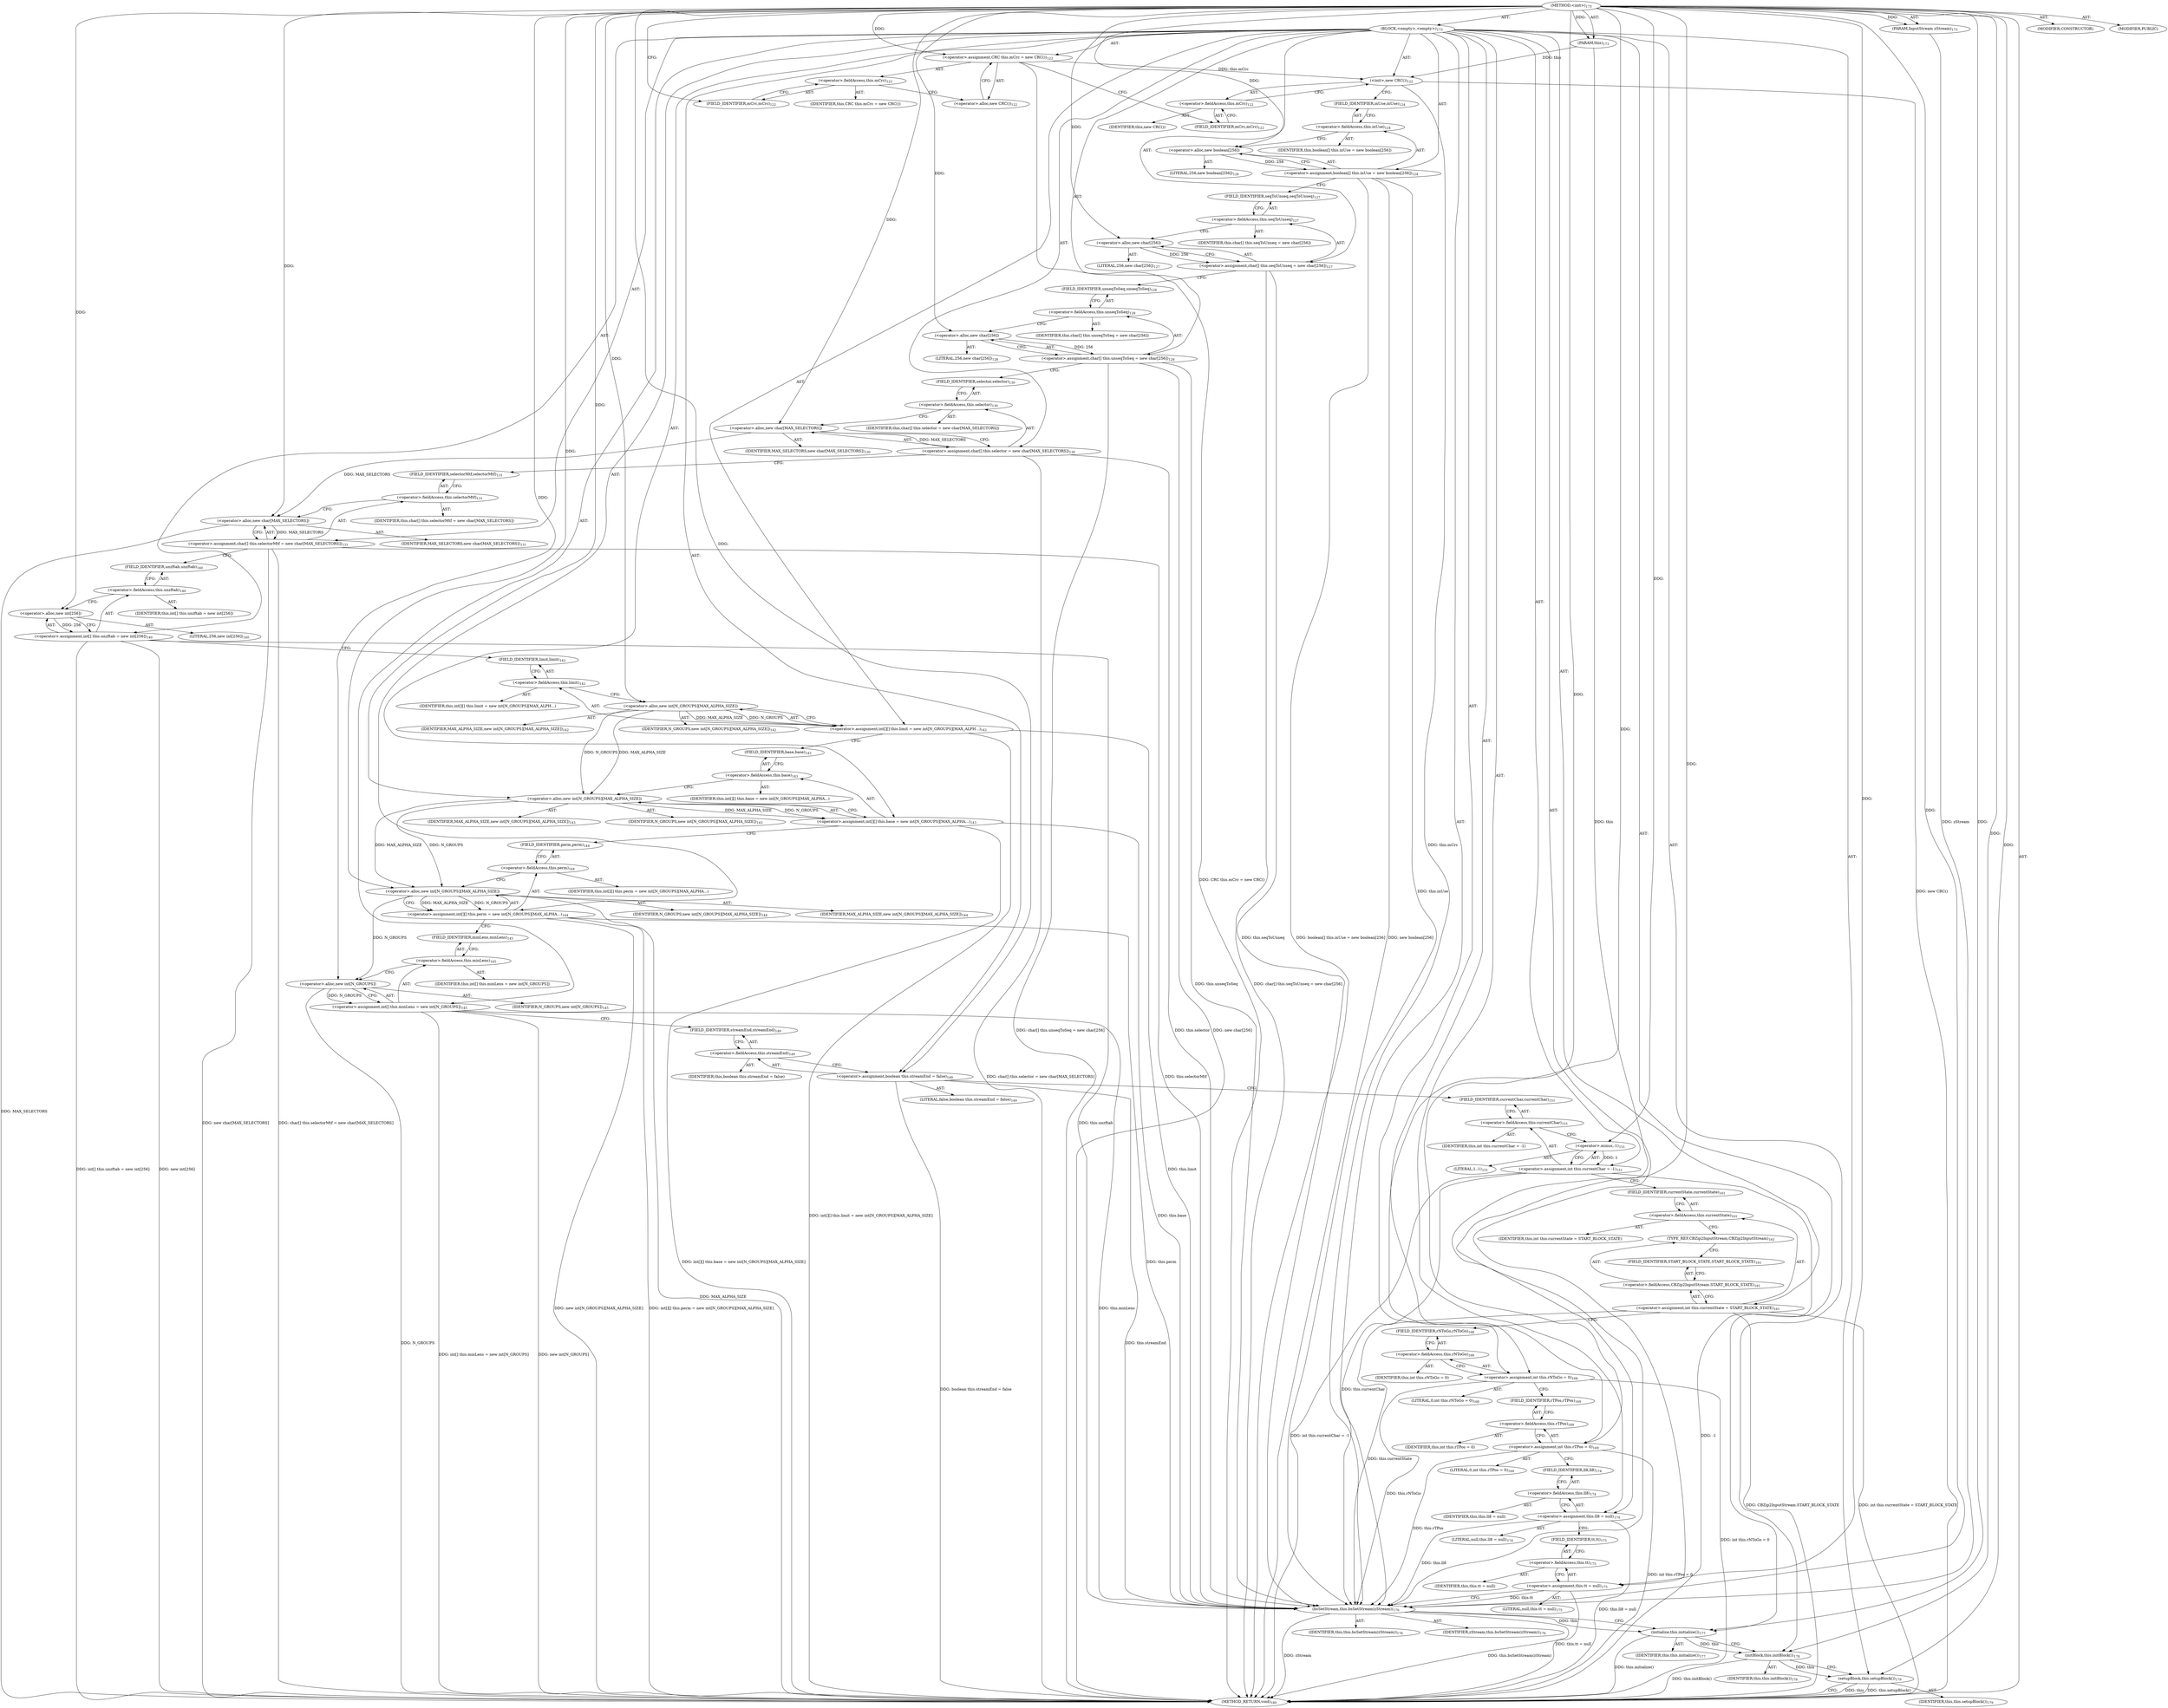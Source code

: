 digraph "&lt;init&gt;" {  
"111669149701" [label = <(METHOD,&lt;init&gt;)<SUB>173</SUB>> ]
"115964117010" [label = <(PARAM,this)<SUB>173</SUB>> ]
"115964117012" [label = <(PARAM,InputStream zStream)<SUB>173</SUB>> ]
"25769803783" [label = <(BLOCK,&lt;empty&gt;,&lt;empty&gt;)<SUB>173</SUB>> ]
"30064771096" [label = <(&lt;operator&gt;.assignment,CRC this.mCrc = new CRC())<SUB>122</SUB>> ]
"30064771097" [label = <(&lt;operator&gt;.fieldAccess,this.mCrc)<SUB>122</SUB>> ]
"68719476816" [label = <(IDENTIFIER,this,CRC this.mCrc = new CRC())> ]
"55834574856" [label = <(FIELD_IDENTIFIER,mCrc,mCrc)<SUB>122</SUB>> ]
"30064771098" [label = <(&lt;operator&gt;.alloc,new CRC())<SUB>122</SUB>> ]
"30064771099" [label = <(&lt;init&gt;,new CRC())<SUB>122</SUB>> ]
"30064771100" [label = <(&lt;operator&gt;.fieldAccess,this.mCrc)<SUB>122</SUB>> ]
"68719476817" [label = <(IDENTIFIER,this,new CRC())> ]
"55834574857" [label = <(FIELD_IDENTIFIER,mCrc,mCrc)<SUB>122</SUB>> ]
"30064771101" [label = <(&lt;operator&gt;.assignment,boolean[] this.inUse = new boolean[256])<SUB>124</SUB>> ]
"30064771102" [label = <(&lt;operator&gt;.fieldAccess,this.inUse)<SUB>124</SUB>> ]
"68719476818" [label = <(IDENTIFIER,this,boolean[] this.inUse = new boolean[256])> ]
"55834574858" [label = <(FIELD_IDENTIFIER,inUse,inUse)<SUB>124</SUB>> ]
"30064771103" [label = <(&lt;operator&gt;.alloc,new boolean[256])> ]
"90194313220" [label = <(LITERAL,256,new boolean[256])<SUB>124</SUB>> ]
"30064771104" [label = <(&lt;operator&gt;.assignment,char[] this.seqToUnseq = new char[256])<SUB>127</SUB>> ]
"30064771105" [label = <(&lt;operator&gt;.fieldAccess,this.seqToUnseq)<SUB>127</SUB>> ]
"68719476819" [label = <(IDENTIFIER,this,char[] this.seqToUnseq = new char[256])> ]
"55834574859" [label = <(FIELD_IDENTIFIER,seqToUnseq,seqToUnseq)<SUB>127</SUB>> ]
"30064771106" [label = <(&lt;operator&gt;.alloc,new char[256])> ]
"90194313221" [label = <(LITERAL,256,new char[256])<SUB>127</SUB>> ]
"30064771107" [label = <(&lt;operator&gt;.assignment,char[] this.unseqToSeq = new char[256])<SUB>128</SUB>> ]
"30064771108" [label = <(&lt;operator&gt;.fieldAccess,this.unseqToSeq)<SUB>128</SUB>> ]
"68719476820" [label = <(IDENTIFIER,this,char[] this.unseqToSeq = new char[256])> ]
"55834574860" [label = <(FIELD_IDENTIFIER,unseqToSeq,unseqToSeq)<SUB>128</SUB>> ]
"30064771109" [label = <(&lt;operator&gt;.alloc,new char[256])> ]
"90194313222" [label = <(LITERAL,256,new char[256])<SUB>128</SUB>> ]
"30064771110" [label = <(&lt;operator&gt;.assignment,char[] this.selector = new char[MAX_SELECTORS])<SUB>130</SUB>> ]
"30064771111" [label = <(&lt;operator&gt;.fieldAccess,this.selector)<SUB>130</SUB>> ]
"68719476821" [label = <(IDENTIFIER,this,char[] this.selector = new char[MAX_SELECTORS])> ]
"55834574861" [label = <(FIELD_IDENTIFIER,selector,selector)<SUB>130</SUB>> ]
"30064771112" [label = <(&lt;operator&gt;.alloc,new char[MAX_SELECTORS])> ]
"68719476822" [label = <(IDENTIFIER,MAX_SELECTORS,new char[MAX_SELECTORS])<SUB>130</SUB>> ]
"30064771113" [label = <(&lt;operator&gt;.assignment,char[] this.selectorMtf = new char[MAX_SELECTORS])<SUB>131</SUB>> ]
"30064771114" [label = <(&lt;operator&gt;.fieldAccess,this.selectorMtf)<SUB>131</SUB>> ]
"68719476823" [label = <(IDENTIFIER,this,char[] this.selectorMtf = new char[MAX_SELECTORS])> ]
"55834574862" [label = <(FIELD_IDENTIFIER,selectorMtf,selectorMtf)<SUB>131</SUB>> ]
"30064771115" [label = <(&lt;operator&gt;.alloc,new char[MAX_SELECTORS])> ]
"68719476824" [label = <(IDENTIFIER,MAX_SELECTORS,new char[MAX_SELECTORS])<SUB>131</SUB>> ]
"30064771116" [label = <(&lt;operator&gt;.assignment,int[] this.unzftab = new int[256])<SUB>140</SUB>> ]
"30064771117" [label = <(&lt;operator&gt;.fieldAccess,this.unzftab)<SUB>140</SUB>> ]
"68719476825" [label = <(IDENTIFIER,this,int[] this.unzftab = new int[256])> ]
"55834574863" [label = <(FIELD_IDENTIFIER,unzftab,unzftab)<SUB>140</SUB>> ]
"30064771118" [label = <(&lt;operator&gt;.alloc,new int[256])> ]
"90194313223" [label = <(LITERAL,256,new int[256])<SUB>140</SUB>> ]
"30064771119" [label = <(&lt;operator&gt;.assignment,int[][] this.limit = new int[N_GROUPS][MAX_ALPH...)<SUB>142</SUB>> ]
"30064771120" [label = <(&lt;operator&gt;.fieldAccess,this.limit)<SUB>142</SUB>> ]
"68719476826" [label = <(IDENTIFIER,this,int[][] this.limit = new int[N_GROUPS][MAX_ALPH...)> ]
"55834574864" [label = <(FIELD_IDENTIFIER,limit,limit)<SUB>142</SUB>> ]
"30064771121" [label = <(&lt;operator&gt;.alloc,new int[N_GROUPS][MAX_ALPHA_SIZE])> ]
"68719476827" [label = <(IDENTIFIER,N_GROUPS,new int[N_GROUPS][MAX_ALPHA_SIZE])<SUB>142</SUB>> ]
"68719476828" [label = <(IDENTIFIER,MAX_ALPHA_SIZE,new int[N_GROUPS][MAX_ALPHA_SIZE])<SUB>142</SUB>> ]
"30064771122" [label = <(&lt;operator&gt;.assignment,int[][] this.base = new int[N_GROUPS][MAX_ALPHA...)<SUB>143</SUB>> ]
"30064771123" [label = <(&lt;operator&gt;.fieldAccess,this.base)<SUB>143</SUB>> ]
"68719476829" [label = <(IDENTIFIER,this,int[][] this.base = new int[N_GROUPS][MAX_ALPHA...)> ]
"55834574865" [label = <(FIELD_IDENTIFIER,base,base)<SUB>143</SUB>> ]
"30064771124" [label = <(&lt;operator&gt;.alloc,new int[N_GROUPS][MAX_ALPHA_SIZE])> ]
"68719476830" [label = <(IDENTIFIER,N_GROUPS,new int[N_GROUPS][MAX_ALPHA_SIZE])<SUB>143</SUB>> ]
"68719476831" [label = <(IDENTIFIER,MAX_ALPHA_SIZE,new int[N_GROUPS][MAX_ALPHA_SIZE])<SUB>143</SUB>> ]
"30064771125" [label = <(&lt;operator&gt;.assignment,int[][] this.perm = new int[N_GROUPS][MAX_ALPHA...)<SUB>144</SUB>> ]
"30064771126" [label = <(&lt;operator&gt;.fieldAccess,this.perm)<SUB>144</SUB>> ]
"68719476832" [label = <(IDENTIFIER,this,int[][] this.perm = new int[N_GROUPS][MAX_ALPHA...)> ]
"55834574866" [label = <(FIELD_IDENTIFIER,perm,perm)<SUB>144</SUB>> ]
"30064771127" [label = <(&lt;operator&gt;.alloc,new int[N_GROUPS][MAX_ALPHA_SIZE])> ]
"68719476833" [label = <(IDENTIFIER,N_GROUPS,new int[N_GROUPS][MAX_ALPHA_SIZE])<SUB>144</SUB>> ]
"68719476834" [label = <(IDENTIFIER,MAX_ALPHA_SIZE,new int[N_GROUPS][MAX_ALPHA_SIZE])<SUB>144</SUB>> ]
"30064771128" [label = <(&lt;operator&gt;.assignment,int[] this.minLens = new int[N_GROUPS])<SUB>145</SUB>> ]
"30064771129" [label = <(&lt;operator&gt;.fieldAccess,this.minLens)<SUB>145</SUB>> ]
"68719476835" [label = <(IDENTIFIER,this,int[] this.minLens = new int[N_GROUPS])> ]
"55834574867" [label = <(FIELD_IDENTIFIER,minLens,minLens)<SUB>145</SUB>> ]
"30064771130" [label = <(&lt;operator&gt;.alloc,new int[N_GROUPS])> ]
"68719476836" [label = <(IDENTIFIER,N_GROUPS,new int[N_GROUPS])<SUB>145</SUB>> ]
"30064771131" [label = <(&lt;operator&gt;.assignment,boolean this.streamEnd = false)<SUB>149</SUB>> ]
"30064771132" [label = <(&lt;operator&gt;.fieldAccess,this.streamEnd)<SUB>149</SUB>> ]
"68719476837" [label = <(IDENTIFIER,this,boolean this.streamEnd = false)> ]
"55834574868" [label = <(FIELD_IDENTIFIER,streamEnd,streamEnd)<SUB>149</SUB>> ]
"90194313224" [label = <(LITERAL,false,boolean this.streamEnd = false)<SUB>149</SUB>> ]
"30064771133" [label = <(&lt;operator&gt;.assignment,int this.currentChar = -1)<SUB>151</SUB>> ]
"30064771134" [label = <(&lt;operator&gt;.fieldAccess,this.currentChar)<SUB>151</SUB>> ]
"68719476838" [label = <(IDENTIFIER,this,int this.currentChar = -1)> ]
"55834574869" [label = <(FIELD_IDENTIFIER,currentChar,currentChar)<SUB>151</SUB>> ]
"30064771135" [label = <(&lt;operator&gt;.minus,-1)<SUB>151</SUB>> ]
"90194313225" [label = <(LITERAL,1,-1)<SUB>151</SUB>> ]
"30064771136" [label = <(&lt;operator&gt;.assignment,int this.currentState = START_BLOCK_STATE)<SUB>161</SUB>> ]
"30064771137" [label = <(&lt;operator&gt;.fieldAccess,this.currentState)<SUB>161</SUB>> ]
"68719476839" [label = <(IDENTIFIER,this,int this.currentState = START_BLOCK_STATE)> ]
"55834574870" [label = <(FIELD_IDENTIFIER,currentState,currentState)<SUB>161</SUB>> ]
"30064771138" [label = <(&lt;operator&gt;.fieldAccess,CBZip2InputStream.START_BLOCK_STATE)<SUB>161</SUB>> ]
"180388626434" [label = <(TYPE_REF,CBZip2InputStream,CBZip2InputStream)<SUB>161</SUB>> ]
"55834574871" [label = <(FIELD_IDENTIFIER,START_BLOCK_STATE,START_BLOCK_STATE)<SUB>161</SUB>> ]
"30064771139" [label = <(&lt;operator&gt;.assignment,int this.rNToGo = 0)<SUB>168</SUB>> ]
"30064771140" [label = <(&lt;operator&gt;.fieldAccess,this.rNToGo)<SUB>168</SUB>> ]
"68719476840" [label = <(IDENTIFIER,this,int this.rNToGo = 0)> ]
"55834574872" [label = <(FIELD_IDENTIFIER,rNToGo,rNToGo)<SUB>168</SUB>> ]
"90194313226" [label = <(LITERAL,0,int this.rNToGo = 0)<SUB>168</SUB>> ]
"30064771141" [label = <(&lt;operator&gt;.assignment,int this.rTPos = 0)<SUB>169</SUB>> ]
"30064771142" [label = <(&lt;operator&gt;.fieldAccess,this.rTPos)<SUB>169</SUB>> ]
"68719476841" [label = <(IDENTIFIER,this,int this.rTPos = 0)> ]
"55834574873" [label = <(FIELD_IDENTIFIER,rTPos,rTPos)<SUB>169</SUB>> ]
"90194313227" [label = <(LITERAL,0,int this.rTPos = 0)<SUB>169</SUB>> ]
"30064771143" [label = <(&lt;operator&gt;.assignment,this.ll8 = null)<SUB>174</SUB>> ]
"30064771144" [label = <(&lt;operator&gt;.fieldAccess,this.ll8)<SUB>174</SUB>> ]
"68719476842" [label = <(IDENTIFIER,this,this.ll8 = null)> ]
"55834574874" [label = <(FIELD_IDENTIFIER,ll8,ll8)<SUB>174</SUB>> ]
"90194313228" [label = <(LITERAL,null,this.ll8 = null)<SUB>174</SUB>> ]
"30064771145" [label = <(&lt;operator&gt;.assignment,this.tt = null)<SUB>175</SUB>> ]
"30064771146" [label = <(&lt;operator&gt;.fieldAccess,this.tt)<SUB>175</SUB>> ]
"68719476843" [label = <(IDENTIFIER,this,this.tt = null)> ]
"55834574875" [label = <(FIELD_IDENTIFIER,tt,tt)<SUB>175</SUB>> ]
"90194313229" [label = <(LITERAL,null,this.tt = null)<SUB>175</SUB>> ]
"30064771147" [label = <(bsSetStream,this.bsSetStream(zStream))<SUB>176</SUB>> ]
"68719476798" [label = <(IDENTIFIER,this,this.bsSetStream(zStream))<SUB>176</SUB>> ]
"68719476844" [label = <(IDENTIFIER,zStream,this.bsSetStream(zStream))<SUB>176</SUB>> ]
"30064771148" [label = <(initialize,this.initialize())<SUB>177</SUB>> ]
"68719476799" [label = <(IDENTIFIER,this,this.initialize())<SUB>177</SUB>> ]
"30064771149" [label = <(initBlock,this.initBlock())<SUB>178</SUB>> ]
"68719476800" [label = <(IDENTIFIER,this,this.initBlock())<SUB>178</SUB>> ]
"30064771150" [label = <(setupBlock,this.setupBlock())<SUB>179</SUB>> ]
"68719476801" [label = <(IDENTIFIER,this,this.setupBlock())<SUB>179</SUB>> ]
"133143986228" [label = <(MODIFIER,CONSTRUCTOR)> ]
"133143986229" [label = <(MODIFIER,PUBLIC)> ]
"128849018885" [label = <(METHOD_RETURN,void)<SUB>180</SUB>> ]
  "111669149701" -> "115964117010"  [ label = "AST: "] 
  "111669149701" -> "115964117012"  [ label = "AST: "] 
  "111669149701" -> "25769803783"  [ label = "AST: "] 
  "111669149701" -> "133143986228"  [ label = "AST: "] 
  "111669149701" -> "133143986229"  [ label = "AST: "] 
  "111669149701" -> "128849018885"  [ label = "AST: "] 
  "25769803783" -> "30064771096"  [ label = "AST: "] 
  "25769803783" -> "30064771099"  [ label = "AST: "] 
  "25769803783" -> "30064771101"  [ label = "AST: "] 
  "25769803783" -> "30064771104"  [ label = "AST: "] 
  "25769803783" -> "30064771107"  [ label = "AST: "] 
  "25769803783" -> "30064771110"  [ label = "AST: "] 
  "25769803783" -> "30064771113"  [ label = "AST: "] 
  "25769803783" -> "30064771116"  [ label = "AST: "] 
  "25769803783" -> "30064771119"  [ label = "AST: "] 
  "25769803783" -> "30064771122"  [ label = "AST: "] 
  "25769803783" -> "30064771125"  [ label = "AST: "] 
  "25769803783" -> "30064771128"  [ label = "AST: "] 
  "25769803783" -> "30064771131"  [ label = "AST: "] 
  "25769803783" -> "30064771133"  [ label = "AST: "] 
  "25769803783" -> "30064771136"  [ label = "AST: "] 
  "25769803783" -> "30064771139"  [ label = "AST: "] 
  "25769803783" -> "30064771141"  [ label = "AST: "] 
  "25769803783" -> "30064771143"  [ label = "AST: "] 
  "25769803783" -> "30064771145"  [ label = "AST: "] 
  "25769803783" -> "30064771147"  [ label = "AST: "] 
  "25769803783" -> "30064771148"  [ label = "AST: "] 
  "25769803783" -> "30064771149"  [ label = "AST: "] 
  "25769803783" -> "30064771150"  [ label = "AST: "] 
  "30064771096" -> "30064771097"  [ label = "AST: "] 
  "30064771096" -> "30064771098"  [ label = "AST: "] 
  "30064771097" -> "68719476816"  [ label = "AST: "] 
  "30064771097" -> "55834574856"  [ label = "AST: "] 
  "30064771099" -> "30064771100"  [ label = "AST: "] 
  "30064771100" -> "68719476817"  [ label = "AST: "] 
  "30064771100" -> "55834574857"  [ label = "AST: "] 
  "30064771101" -> "30064771102"  [ label = "AST: "] 
  "30064771101" -> "30064771103"  [ label = "AST: "] 
  "30064771102" -> "68719476818"  [ label = "AST: "] 
  "30064771102" -> "55834574858"  [ label = "AST: "] 
  "30064771103" -> "90194313220"  [ label = "AST: "] 
  "30064771104" -> "30064771105"  [ label = "AST: "] 
  "30064771104" -> "30064771106"  [ label = "AST: "] 
  "30064771105" -> "68719476819"  [ label = "AST: "] 
  "30064771105" -> "55834574859"  [ label = "AST: "] 
  "30064771106" -> "90194313221"  [ label = "AST: "] 
  "30064771107" -> "30064771108"  [ label = "AST: "] 
  "30064771107" -> "30064771109"  [ label = "AST: "] 
  "30064771108" -> "68719476820"  [ label = "AST: "] 
  "30064771108" -> "55834574860"  [ label = "AST: "] 
  "30064771109" -> "90194313222"  [ label = "AST: "] 
  "30064771110" -> "30064771111"  [ label = "AST: "] 
  "30064771110" -> "30064771112"  [ label = "AST: "] 
  "30064771111" -> "68719476821"  [ label = "AST: "] 
  "30064771111" -> "55834574861"  [ label = "AST: "] 
  "30064771112" -> "68719476822"  [ label = "AST: "] 
  "30064771113" -> "30064771114"  [ label = "AST: "] 
  "30064771113" -> "30064771115"  [ label = "AST: "] 
  "30064771114" -> "68719476823"  [ label = "AST: "] 
  "30064771114" -> "55834574862"  [ label = "AST: "] 
  "30064771115" -> "68719476824"  [ label = "AST: "] 
  "30064771116" -> "30064771117"  [ label = "AST: "] 
  "30064771116" -> "30064771118"  [ label = "AST: "] 
  "30064771117" -> "68719476825"  [ label = "AST: "] 
  "30064771117" -> "55834574863"  [ label = "AST: "] 
  "30064771118" -> "90194313223"  [ label = "AST: "] 
  "30064771119" -> "30064771120"  [ label = "AST: "] 
  "30064771119" -> "30064771121"  [ label = "AST: "] 
  "30064771120" -> "68719476826"  [ label = "AST: "] 
  "30064771120" -> "55834574864"  [ label = "AST: "] 
  "30064771121" -> "68719476827"  [ label = "AST: "] 
  "30064771121" -> "68719476828"  [ label = "AST: "] 
  "30064771122" -> "30064771123"  [ label = "AST: "] 
  "30064771122" -> "30064771124"  [ label = "AST: "] 
  "30064771123" -> "68719476829"  [ label = "AST: "] 
  "30064771123" -> "55834574865"  [ label = "AST: "] 
  "30064771124" -> "68719476830"  [ label = "AST: "] 
  "30064771124" -> "68719476831"  [ label = "AST: "] 
  "30064771125" -> "30064771126"  [ label = "AST: "] 
  "30064771125" -> "30064771127"  [ label = "AST: "] 
  "30064771126" -> "68719476832"  [ label = "AST: "] 
  "30064771126" -> "55834574866"  [ label = "AST: "] 
  "30064771127" -> "68719476833"  [ label = "AST: "] 
  "30064771127" -> "68719476834"  [ label = "AST: "] 
  "30064771128" -> "30064771129"  [ label = "AST: "] 
  "30064771128" -> "30064771130"  [ label = "AST: "] 
  "30064771129" -> "68719476835"  [ label = "AST: "] 
  "30064771129" -> "55834574867"  [ label = "AST: "] 
  "30064771130" -> "68719476836"  [ label = "AST: "] 
  "30064771131" -> "30064771132"  [ label = "AST: "] 
  "30064771131" -> "90194313224"  [ label = "AST: "] 
  "30064771132" -> "68719476837"  [ label = "AST: "] 
  "30064771132" -> "55834574868"  [ label = "AST: "] 
  "30064771133" -> "30064771134"  [ label = "AST: "] 
  "30064771133" -> "30064771135"  [ label = "AST: "] 
  "30064771134" -> "68719476838"  [ label = "AST: "] 
  "30064771134" -> "55834574869"  [ label = "AST: "] 
  "30064771135" -> "90194313225"  [ label = "AST: "] 
  "30064771136" -> "30064771137"  [ label = "AST: "] 
  "30064771136" -> "30064771138"  [ label = "AST: "] 
  "30064771137" -> "68719476839"  [ label = "AST: "] 
  "30064771137" -> "55834574870"  [ label = "AST: "] 
  "30064771138" -> "180388626434"  [ label = "AST: "] 
  "30064771138" -> "55834574871"  [ label = "AST: "] 
  "30064771139" -> "30064771140"  [ label = "AST: "] 
  "30064771139" -> "90194313226"  [ label = "AST: "] 
  "30064771140" -> "68719476840"  [ label = "AST: "] 
  "30064771140" -> "55834574872"  [ label = "AST: "] 
  "30064771141" -> "30064771142"  [ label = "AST: "] 
  "30064771141" -> "90194313227"  [ label = "AST: "] 
  "30064771142" -> "68719476841"  [ label = "AST: "] 
  "30064771142" -> "55834574873"  [ label = "AST: "] 
  "30064771143" -> "30064771144"  [ label = "AST: "] 
  "30064771143" -> "90194313228"  [ label = "AST: "] 
  "30064771144" -> "68719476842"  [ label = "AST: "] 
  "30064771144" -> "55834574874"  [ label = "AST: "] 
  "30064771145" -> "30064771146"  [ label = "AST: "] 
  "30064771145" -> "90194313229"  [ label = "AST: "] 
  "30064771146" -> "68719476843"  [ label = "AST: "] 
  "30064771146" -> "55834574875"  [ label = "AST: "] 
  "30064771147" -> "68719476798"  [ label = "AST: "] 
  "30064771147" -> "68719476844"  [ label = "AST: "] 
  "30064771148" -> "68719476799"  [ label = "AST: "] 
  "30064771149" -> "68719476800"  [ label = "AST: "] 
  "30064771150" -> "68719476801"  [ label = "AST: "] 
  "30064771096" -> "55834574857"  [ label = "CFG: "] 
  "30064771099" -> "55834574858"  [ label = "CFG: "] 
  "30064771101" -> "55834574859"  [ label = "CFG: "] 
  "30064771104" -> "55834574860"  [ label = "CFG: "] 
  "30064771107" -> "55834574861"  [ label = "CFG: "] 
  "30064771110" -> "55834574862"  [ label = "CFG: "] 
  "30064771113" -> "55834574863"  [ label = "CFG: "] 
  "30064771116" -> "55834574864"  [ label = "CFG: "] 
  "30064771119" -> "55834574865"  [ label = "CFG: "] 
  "30064771122" -> "55834574866"  [ label = "CFG: "] 
  "30064771125" -> "55834574867"  [ label = "CFG: "] 
  "30064771128" -> "55834574868"  [ label = "CFG: "] 
  "30064771131" -> "55834574869"  [ label = "CFG: "] 
  "30064771133" -> "55834574870"  [ label = "CFG: "] 
  "30064771136" -> "55834574872"  [ label = "CFG: "] 
  "30064771139" -> "55834574873"  [ label = "CFG: "] 
  "30064771141" -> "55834574874"  [ label = "CFG: "] 
  "30064771143" -> "55834574875"  [ label = "CFG: "] 
  "30064771145" -> "30064771147"  [ label = "CFG: "] 
  "30064771147" -> "30064771148"  [ label = "CFG: "] 
  "30064771148" -> "30064771149"  [ label = "CFG: "] 
  "30064771149" -> "30064771150"  [ label = "CFG: "] 
  "30064771150" -> "128849018885"  [ label = "CFG: "] 
  "30064771097" -> "30064771098"  [ label = "CFG: "] 
  "30064771098" -> "30064771096"  [ label = "CFG: "] 
  "30064771100" -> "30064771099"  [ label = "CFG: "] 
  "30064771102" -> "30064771103"  [ label = "CFG: "] 
  "30064771103" -> "30064771101"  [ label = "CFG: "] 
  "30064771105" -> "30064771106"  [ label = "CFG: "] 
  "30064771106" -> "30064771104"  [ label = "CFG: "] 
  "30064771108" -> "30064771109"  [ label = "CFG: "] 
  "30064771109" -> "30064771107"  [ label = "CFG: "] 
  "30064771111" -> "30064771112"  [ label = "CFG: "] 
  "30064771112" -> "30064771110"  [ label = "CFG: "] 
  "30064771114" -> "30064771115"  [ label = "CFG: "] 
  "30064771115" -> "30064771113"  [ label = "CFG: "] 
  "30064771117" -> "30064771118"  [ label = "CFG: "] 
  "30064771118" -> "30064771116"  [ label = "CFG: "] 
  "30064771120" -> "30064771121"  [ label = "CFG: "] 
  "30064771121" -> "30064771119"  [ label = "CFG: "] 
  "30064771123" -> "30064771124"  [ label = "CFG: "] 
  "30064771124" -> "30064771122"  [ label = "CFG: "] 
  "30064771126" -> "30064771127"  [ label = "CFG: "] 
  "30064771127" -> "30064771125"  [ label = "CFG: "] 
  "30064771129" -> "30064771130"  [ label = "CFG: "] 
  "30064771130" -> "30064771128"  [ label = "CFG: "] 
  "30064771132" -> "30064771131"  [ label = "CFG: "] 
  "30064771134" -> "30064771135"  [ label = "CFG: "] 
  "30064771135" -> "30064771133"  [ label = "CFG: "] 
  "30064771137" -> "180388626434"  [ label = "CFG: "] 
  "30064771138" -> "30064771136"  [ label = "CFG: "] 
  "30064771140" -> "30064771139"  [ label = "CFG: "] 
  "30064771142" -> "30064771141"  [ label = "CFG: "] 
  "30064771144" -> "30064771143"  [ label = "CFG: "] 
  "30064771146" -> "30064771145"  [ label = "CFG: "] 
  "55834574856" -> "30064771097"  [ label = "CFG: "] 
  "55834574857" -> "30064771100"  [ label = "CFG: "] 
  "55834574858" -> "30064771102"  [ label = "CFG: "] 
  "55834574859" -> "30064771105"  [ label = "CFG: "] 
  "55834574860" -> "30064771108"  [ label = "CFG: "] 
  "55834574861" -> "30064771111"  [ label = "CFG: "] 
  "55834574862" -> "30064771114"  [ label = "CFG: "] 
  "55834574863" -> "30064771117"  [ label = "CFG: "] 
  "55834574864" -> "30064771120"  [ label = "CFG: "] 
  "55834574865" -> "30064771123"  [ label = "CFG: "] 
  "55834574866" -> "30064771126"  [ label = "CFG: "] 
  "55834574867" -> "30064771129"  [ label = "CFG: "] 
  "55834574868" -> "30064771132"  [ label = "CFG: "] 
  "55834574869" -> "30064771134"  [ label = "CFG: "] 
  "55834574870" -> "30064771137"  [ label = "CFG: "] 
  "180388626434" -> "55834574871"  [ label = "CFG: "] 
  "55834574871" -> "30064771138"  [ label = "CFG: "] 
  "55834574872" -> "30064771140"  [ label = "CFG: "] 
  "55834574873" -> "30064771142"  [ label = "CFG: "] 
  "55834574874" -> "30064771144"  [ label = "CFG: "] 
  "55834574875" -> "30064771146"  [ label = "CFG: "] 
  "111669149701" -> "55834574856"  [ label = "CFG: "] 
  "30064771096" -> "128849018885"  [ label = "DDG: CRC this.mCrc = new CRC()"] 
  "30064771099" -> "128849018885"  [ label = "DDG: new CRC()"] 
  "30064771101" -> "128849018885"  [ label = "DDG: new boolean[256]"] 
  "30064771101" -> "128849018885"  [ label = "DDG: boolean[] this.inUse = new boolean[256]"] 
  "30064771104" -> "128849018885"  [ label = "DDG: char[] this.seqToUnseq = new char[256]"] 
  "30064771107" -> "128849018885"  [ label = "DDG: new char[256]"] 
  "30064771107" -> "128849018885"  [ label = "DDG: char[] this.unseqToSeq = new char[256]"] 
  "30064771110" -> "128849018885"  [ label = "DDG: char[] this.selector = new char[MAX_SELECTORS]"] 
  "30064771115" -> "128849018885"  [ label = "DDG: MAX_SELECTORS"] 
  "30064771113" -> "128849018885"  [ label = "DDG: new char[MAX_SELECTORS]"] 
  "30064771113" -> "128849018885"  [ label = "DDG: char[] this.selectorMtf = new char[MAX_SELECTORS]"] 
  "30064771116" -> "128849018885"  [ label = "DDG: new int[256]"] 
  "30064771116" -> "128849018885"  [ label = "DDG: int[] this.unzftab = new int[256]"] 
  "30064771119" -> "128849018885"  [ label = "DDG: int[][] this.limit = new int[N_GROUPS][MAX_ALPHA_SIZE]"] 
  "30064771122" -> "128849018885"  [ label = "DDG: int[][] this.base = new int[N_GROUPS][MAX_ALPHA_SIZE]"] 
  "30064771127" -> "128849018885"  [ label = "DDG: MAX_ALPHA_SIZE"] 
  "30064771125" -> "128849018885"  [ label = "DDG: new int[N_GROUPS][MAX_ALPHA_SIZE]"] 
  "30064771125" -> "128849018885"  [ label = "DDG: int[][] this.perm = new int[N_GROUPS][MAX_ALPHA_SIZE]"] 
  "30064771130" -> "128849018885"  [ label = "DDG: N_GROUPS"] 
  "30064771128" -> "128849018885"  [ label = "DDG: new int[N_GROUPS]"] 
  "30064771128" -> "128849018885"  [ label = "DDG: int[] this.minLens = new int[N_GROUPS]"] 
  "30064771131" -> "128849018885"  [ label = "DDG: boolean this.streamEnd = false"] 
  "30064771133" -> "128849018885"  [ label = "DDG: -1"] 
  "30064771133" -> "128849018885"  [ label = "DDG: int this.currentChar = -1"] 
  "30064771136" -> "128849018885"  [ label = "DDG: CBZip2InputStream.START_BLOCK_STATE"] 
  "30064771136" -> "128849018885"  [ label = "DDG: int this.currentState = START_BLOCK_STATE"] 
  "30064771139" -> "128849018885"  [ label = "DDG: int this.rNToGo = 0"] 
  "30064771141" -> "128849018885"  [ label = "DDG: int this.rTPos = 0"] 
  "30064771143" -> "128849018885"  [ label = "DDG: this.ll8 = null"] 
  "30064771145" -> "128849018885"  [ label = "DDG: this.tt = null"] 
  "30064771147" -> "128849018885"  [ label = "DDG: zStream"] 
  "30064771147" -> "128849018885"  [ label = "DDG: this.bsSetStream(zStream)"] 
  "30064771148" -> "128849018885"  [ label = "DDG: this.initialize()"] 
  "30064771149" -> "128849018885"  [ label = "DDG: this.initBlock()"] 
  "30064771150" -> "128849018885"  [ label = "DDG: this"] 
  "30064771150" -> "128849018885"  [ label = "DDG: this.setupBlock()"] 
  "111669149701" -> "115964117010"  [ label = "DDG: "] 
  "111669149701" -> "115964117012"  [ label = "DDG: "] 
  "111669149701" -> "30064771096"  [ label = "DDG: "] 
  "30064771103" -> "30064771101"  [ label = "DDG: 256"] 
  "30064771106" -> "30064771104"  [ label = "DDG: 256"] 
  "30064771109" -> "30064771107"  [ label = "DDG: 256"] 
  "30064771112" -> "30064771110"  [ label = "DDG: MAX_SELECTORS"] 
  "30064771115" -> "30064771113"  [ label = "DDG: MAX_SELECTORS"] 
  "30064771118" -> "30064771116"  [ label = "DDG: 256"] 
  "30064771121" -> "30064771119"  [ label = "DDG: N_GROUPS"] 
  "30064771121" -> "30064771119"  [ label = "DDG: MAX_ALPHA_SIZE"] 
  "30064771124" -> "30064771122"  [ label = "DDG: N_GROUPS"] 
  "30064771124" -> "30064771122"  [ label = "DDG: MAX_ALPHA_SIZE"] 
  "30064771127" -> "30064771125"  [ label = "DDG: N_GROUPS"] 
  "30064771127" -> "30064771125"  [ label = "DDG: MAX_ALPHA_SIZE"] 
  "30064771130" -> "30064771128"  [ label = "DDG: N_GROUPS"] 
  "111669149701" -> "30064771131"  [ label = "DDG: "] 
  "30064771135" -> "30064771133"  [ label = "DDG: 1"] 
  "111669149701" -> "30064771139"  [ label = "DDG: "] 
  "111669149701" -> "30064771141"  [ label = "DDG: "] 
  "111669149701" -> "30064771143"  [ label = "DDG: "] 
  "111669149701" -> "30064771145"  [ label = "DDG: "] 
  "115964117010" -> "30064771099"  [ label = "DDG: this"] 
  "30064771096" -> "30064771099"  [ label = "DDG: this.mCrc"] 
  "115964117010" -> "30064771147"  [ label = "DDG: this"] 
  "30064771099" -> "30064771147"  [ label = "DDG: this.mCrc"] 
  "30064771101" -> "30064771147"  [ label = "DDG: this.inUse"] 
  "30064771104" -> "30064771147"  [ label = "DDG: this.seqToUnseq"] 
  "30064771107" -> "30064771147"  [ label = "DDG: this.unseqToSeq"] 
  "30064771110" -> "30064771147"  [ label = "DDG: this.selector"] 
  "30064771113" -> "30064771147"  [ label = "DDG: this.selectorMtf"] 
  "30064771116" -> "30064771147"  [ label = "DDG: this.unzftab"] 
  "30064771119" -> "30064771147"  [ label = "DDG: this.limit"] 
  "30064771122" -> "30064771147"  [ label = "DDG: this.base"] 
  "30064771125" -> "30064771147"  [ label = "DDG: this.perm"] 
  "30064771128" -> "30064771147"  [ label = "DDG: this.minLens"] 
  "30064771131" -> "30064771147"  [ label = "DDG: this.streamEnd"] 
  "30064771133" -> "30064771147"  [ label = "DDG: this.currentChar"] 
  "30064771136" -> "30064771147"  [ label = "DDG: this.currentState"] 
  "30064771139" -> "30064771147"  [ label = "DDG: this.rNToGo"] 
  "30064771141" -> "30064771147"  [ label = "DDG: this.rTPos"] 
  "30064771143" -> "30064771147"  [ label = "DDG: this.ll8"] 
  "30064771145" -> "30064771147"  [ label = "DDG: this.tt"] 
  "111669149701" -> "30064771147"  [ label = "DDG: "] 
  "115964117012" -> "30064771147"  [ label = "DDG: zStream"] 
  "30064771147" -> "30064771148"  [ label = "DDG: this"] 
  "111669149701" -> "30064771148"  [ label = "DDG: "] 
  "30064771148" -> "30064771149"  [ label = "DDG: this"] 
  "111669149701" -> "30064771149"  [ label = "DDG: "] 
  "30064771149" -> "30064771150"  [ label = "DDG: this"] 
  "111669149701" -> "30064771150"  [ label = "DDG: "] 
  "111669149701" -> "30064771103"  [ label = "DDG: "] 
  "111669149701" -> "30064771106"  [ label = "DDG: "] 
  "111669149701" -> "30064771109"  [ label = "DDG: "] 
  "111669149701" -> "30064771112"  [ label = "DDG: "] 
  "30064771112" -> "30064771115"  [ label = "DDG: MAX_SELECTORS"] 
  "111669149701" -> "30064771115"  [ label = "DDG: "] 
  "111669149701" -> "30064771118"  [ label = "DDG: "] 
  "111669149701" -> "30064771121"  [ label = "DDG: "] 
  "30064771121" -> "30064771124"  [ label = "DDG: N_GROUPS"] 
  "111669149701" -> "30064771124"  [ label = "DDG: "] 
  "30064771121" -> "30064771124"  [ label = "DDG: MAX_ALPHA_SIZE"] 
  "30064771124" -> "30064771127"  [ label = "DDG: N_GROUPS"] 
  "111669149701" -> "30064771127"  [ label = "DDG: "] 
  "30064771124" -> "30064771127"  [ label = "DDG: MAX_ALPHA_SIZE"] 
  "30064771127" -> "30064771130"  [ label = "DDG: N_GROUPS"] 
  "111669149701" -> "30064771130"  [ label = "DDG: "] 
  "111669149701" -> "30064771135"  [ label = "DDG: "] 
}

